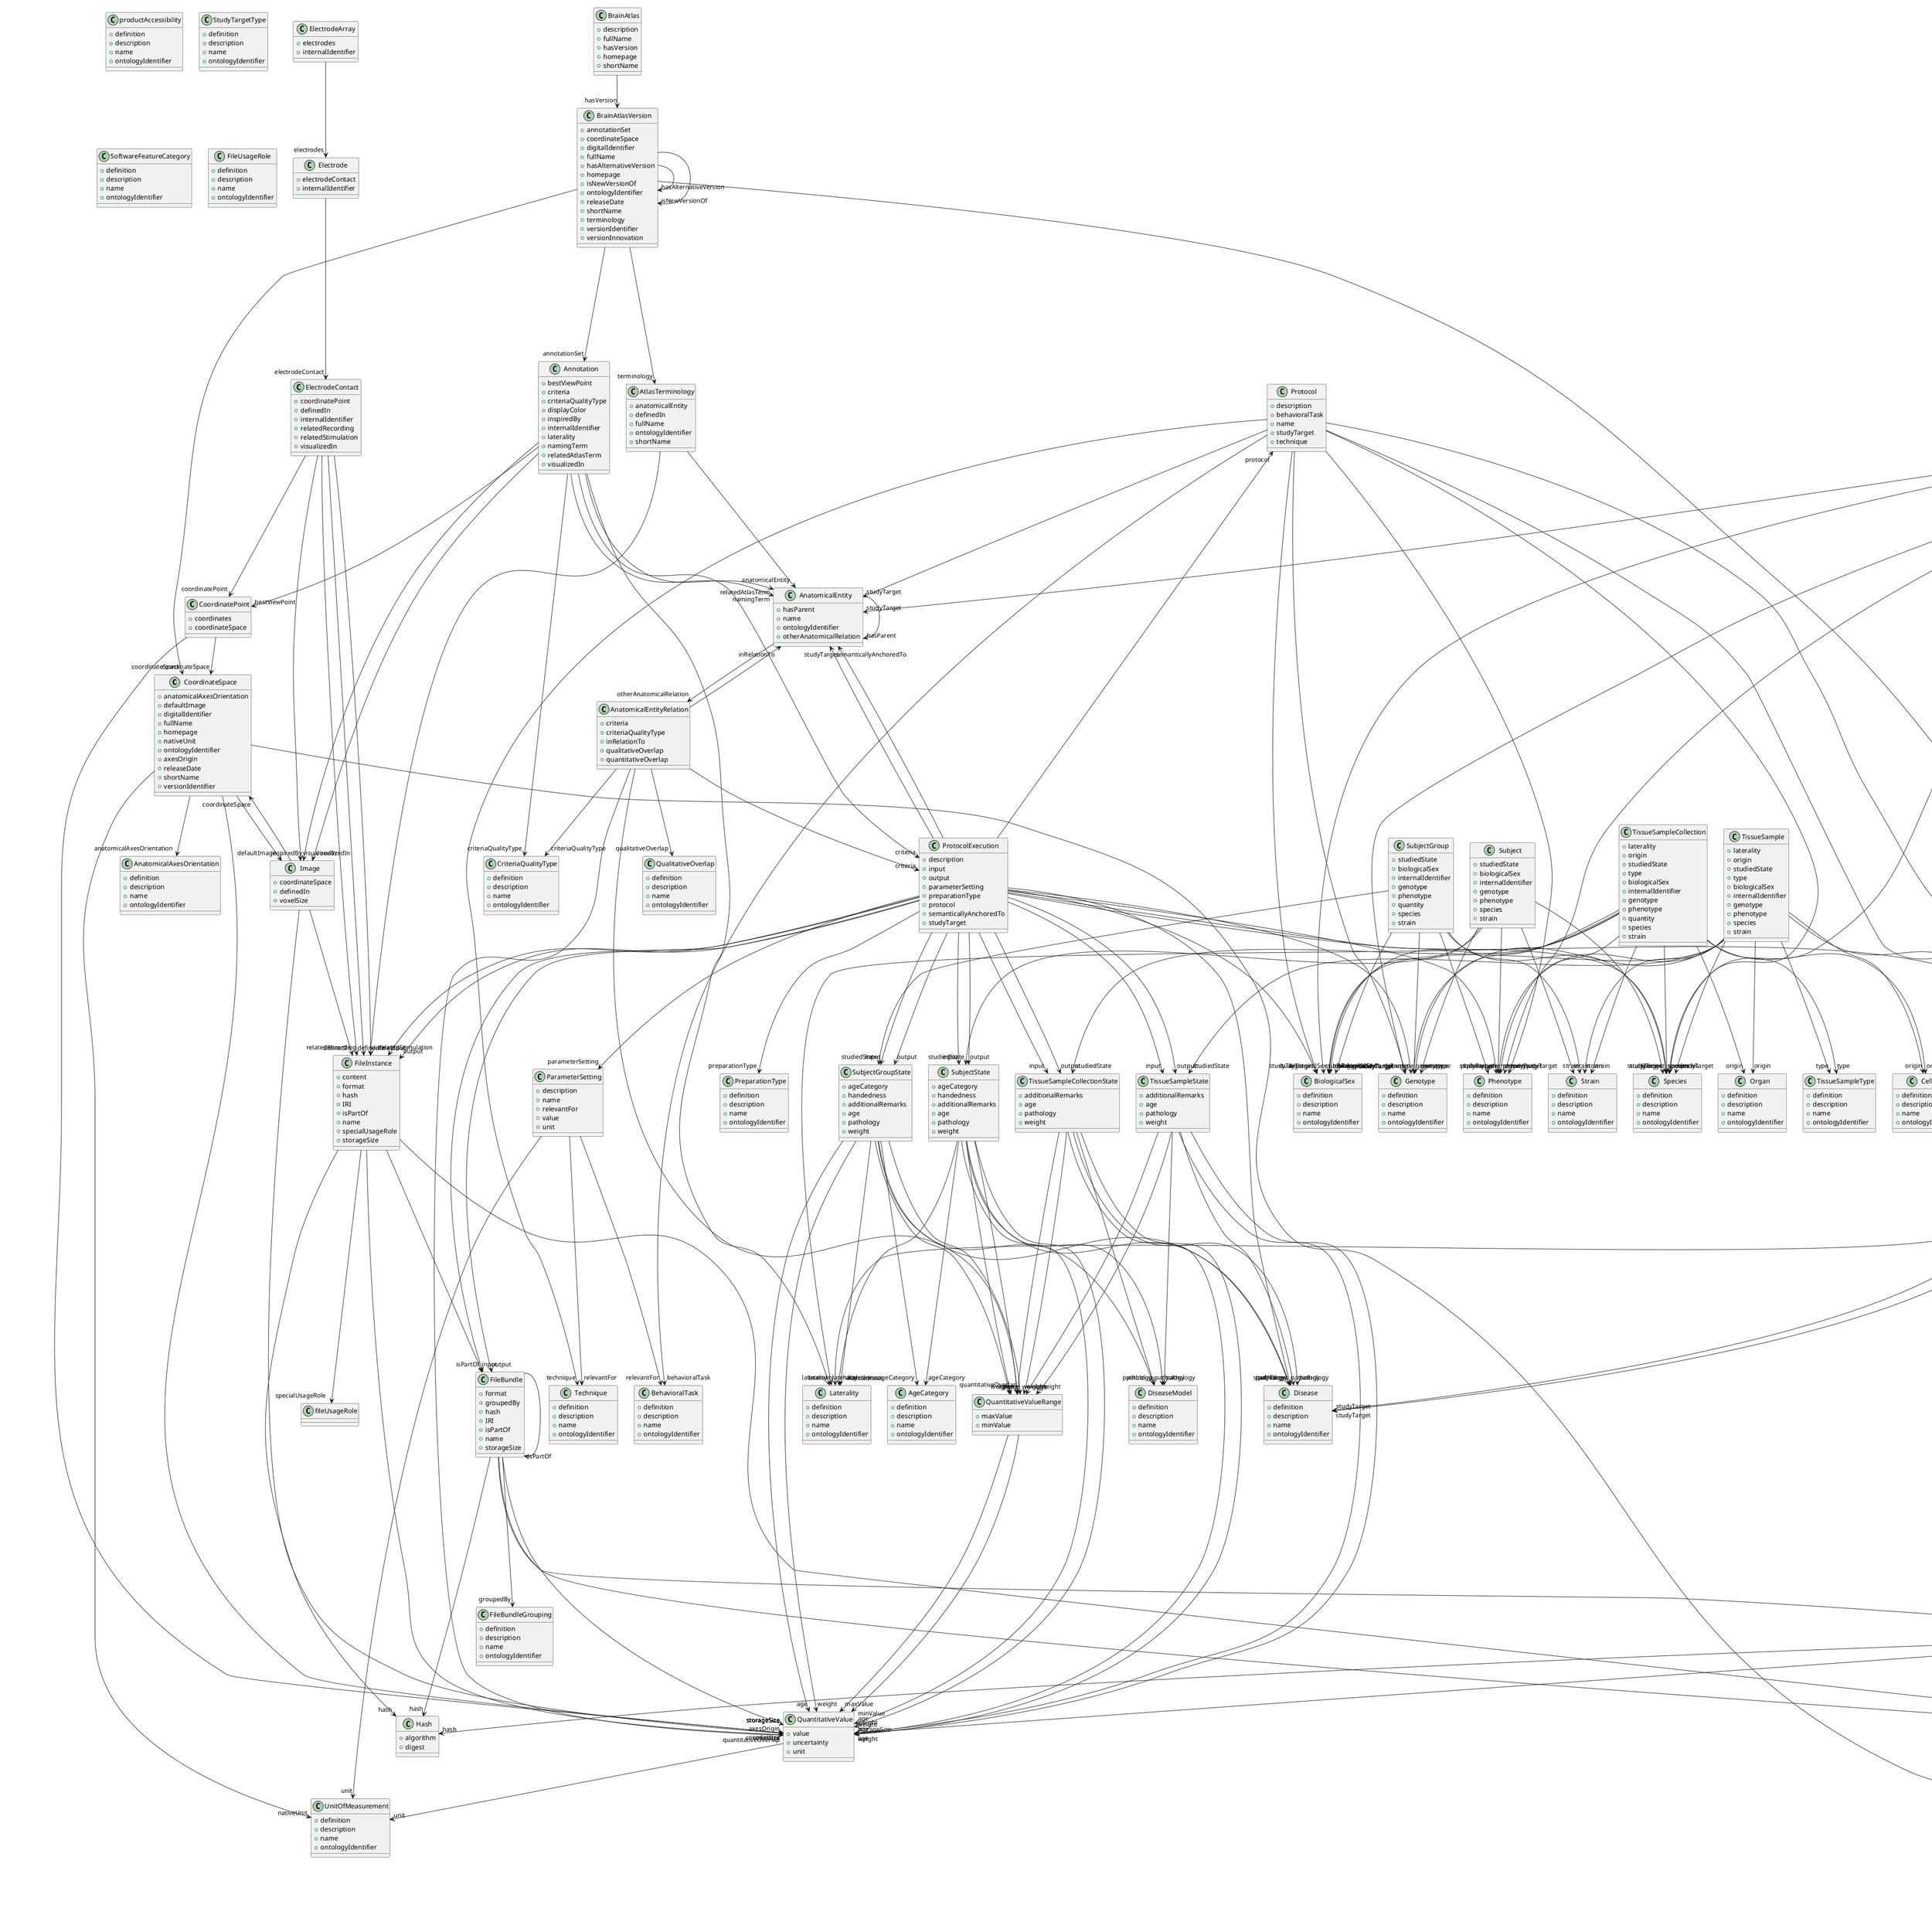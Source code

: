 @startuml

class CoordinateSpace {
+anatomicalAxesOrientation
+defaultImage
+digitalIdentifier
+fullName
+homepage
+nativeUnit
+ontologyIdentifier
+axesOrigin
+releaseDate
+shortName
+versionIdentifier

}
CoordinateSpace -d-> "anatomicalAxesOrientation" AnatomicalAxesOrientation
CoordinateSpace -d-> "defaultImage" Image
CoordinateSpace -d-> "digitalIdentifier" DigitalIdentifier
CoordinateSpace -d-> "nativeUnit" UnitOfMeasurement
CoordinateSpace -d-> "axesOrigin" QuantitativeValue


class CoordinatePoint {
+coordinates
+coordinateSpace

}
CoordinatePoint -d-> "coordinates" QuantitativeValue
CoordinatePoint -d-> "coordinateSpace" CoordinateSpace


class AtlasTerminology {
+anatomicalEntity
+definedIn
+fullName
+ontologyIdentifier
+shortName

}
AtlasTerminology -d-> "anatomicalEntity" AnatomicalEntity
AtlasTerminology -d-> "definedIn" FileInstance


class AnatomicalEntity {
+hasParent
+name
+ontologyIdentifier
+otherAnatomicalRelation

}
AnatomicalEntity -d-> "hasParent" AnatomicalEntity
AnatomicalEntity -d-> "otherAnatomicalRelation" AnatomicalEntityRelation


class ElectrodeArray {
+electrodes
+internalIdentifier

}
ElectrodeArray -d-> "electrodes" Electrode


class ElectrodeContact {
+coordinatePoint
+definedIn
+internalIdentifier
+relatedRecording
+relatedStimulation
+visualizedIn

}
ElectrodeContact -d-> "coordinatePoint" CoordinatePoint
ElectrodeContact -d-> "definedIn" FileInstance
ElectrodeContact -d-> "relatedRecording" FileInstance
ElectrodeContact -d-> "relatedStimulation" FileInstance
ElectrodeContact -d-> "visualizedIn" Image


class Image {
+coordinateSpace
+definedIn
+voxelSize

}
Image -d-> "coordinateSpace" CoordinateSpace
Image -d-> "definedIn" FileInstance
Image -d-> "voxelSize" QuantitativeValue


class Electrode {
+electrodeContact
+internalIdentifier

}
Electrode -d-> "electrodeContact" ElectrodeContact


class Annotation {
+bestViewPoint
+criteria
+criteriaQualityType
+displayColor
+inspiredBy
+internalIdentifier
+laterality
+namingTerm
+relatedAtlasTerm
+visualizedIn

}
Annotation -d-> "bestViewPoint" CoordinatePoint
Annotation -d-> "criteria" ProtocolExecution
Annotation -d-> "criteriaQualityType" CriteriaQualityType
Annotation -d-> "inspiredBy" Image
Annotation -d-> "laterality" Laterality
Annotation -d-> "namingTerm" AnatomicalEntity
Annotation -d-> "relatedAtlasTerm" AnatomicalEntity
Annotation -d-> "visualizedIn" Image


class BrainAtlasVersion {
+annotationSet
+coordinateSpace
+digitalIdentifier
+fullName
+hasAlternativeVersion
+homepage
+isNewVersionOf
+ontologyIdentifier
+releaseDate
+shortName
+terminology
+versionIdentifier
+versionInnovation

}
BrainAtlasVersion -d-> "annotationSet" Annotation
BrainAtlasVersion -d-> "coordinateSpace" CoordinateSpace
BrainAtlasVersion -d-> "digitalIdentifier" DigitalIdentifier
BrainAtlasVersion -d-> "hasAlternativeVersion" BrainAtlasVersion
BrainAtlasVersion -d-> "isNewVersionOf" BrainAtlasVersion
BrainAtlasVersion -d-> "terminology" AtlasTerminology


class BrainAtlas {
+description
+fullName
+hasVersion
+homepage
+shortName

}
BrainAtlas -d-> "hasVersion" BrainAtlasVersion


class AnatomicalEntityRelation {
+criteria
+criteriaQualityType
+inRelationTo
+qualitativeOverlap
+quantitativeOverlap

}
AnatomicalEntityRelation -d-> "criteria" ProtocolExecution
AnatomicalEntityRelation -d-> "criteriaQualityType" CriteriaQualityType
AnatomicalEntityRelation -d-> "inRelationTo" AnatomicalEntity
AnatomicalEntityRelation -d-> "qualitativeOverlap" QualitativeOverlap
AnatomicalEntityRelation -d-> "quantitativeOverlap" QuantitativeValue
AnatomicalEntityRelation -d-> "quantitativeOverlap" QuantitativeValueRange


class EthicsAssessment {
+definition
+description
+name
+ontologyIdentifier

}


class DatasetType {
+definition
+description
+name
+ontologyIdentifier

}


class productAccessibility {
+definition
+description
+name
+ontologyIdentifier

}


class AgeCategory {
+definition
+description
+name
+ontologyIdentifier

}


class Strain {
+definition
+description
+name
+ontologyIdentifier

}


class QualitativeOverlap {
+definition
+description
+name
+ontologyIdentifier

}


class Phenotype {
+definition
+description
+name
+ontologyIdentifier

}


class TissueSampleType {
+definition
+description
+name
+ontologyIdentifier

}


class DiseaseModel {
+definition
+description
+name
+ontologyIdentifier

}


class ContributionType {
+definition
+description
+name
+ontologyIdentifier

}


class Disease {
+definition
+description
+name
+ontologyIdentifier

}


class AnatomicalAxesOrientation {
+definition
+description
+name
+ontologyIdentifier

}


class Species {
+definition
+description
+name
+ontologyIdentifier

}


class Laterality {
+definition
+description
+name
+ontologyIdentifier

}


class OperatingDevice {
+definition
+description
+name
+ontologyIdentifier

}


class ModelScope {
+definition
+description
+name
+ontologyIdentifier

}


class BehavioralTask {
+definition
+description
+name
+ontologyIdentifier

}


class Language {
+definition
+description
+name
+ontologyIdentifier

}


class SoftwareApplicationCategory {
+definition
+description
+name
+ontologyIdentifier

}


class MetaDataModelType {
+definition
+description
+name
+ontologyIdentifier

}


class StudyTargetType {
+definition
+description
+name
+ontologyIdentifier

}


class CriteriaQualityType {
+definition
+description
+name
+ontologyIdentifier

}


class CellType {
+definition
+description
+name
+ontologyIdentifier

}


class SoftwareFeatureCategory {
+definition
+description
+name
+ontologyIdentifier

}


class PreparationType {
+definition
+description
+name
+ontologyIdentifier

}


class Organ {
+definition
+description
+name
+ontologyIdentifier

}


class OperatingSystem {
+definition
+description
+name
+ontologyIdentifier

}


class FileBundleGrouping {
+definition
+description
+name
+ontologyIdentifier

}


class ModelAbstractionLevel {
+definition
+description
+name
+ontologyIdentifier

}


class FileUsageRole {
+definition
+description
+name
+ontologyIdentifier

}


class BiologicalSex {
+definition
+description
+name
+ontologyIdentifier

}


class SoftwareFeature {
+definition
+description
+name
+ontologyIdentifier

}


class Genotype {
+definition
+description
+name
+ontologyIdentifier

}


class ProgrammingLanguage {
+definition
+description
+name
+ontologyIdentifier

}


class Modality {
+definition
+description
+name
+ontologyIdentifier

}


class Technique {
+definition
+description
+name
+ontologyIdentifier

}


class UnitOfMeasurement {
+definition
+description
+name
+ontologyIdentifier

}


class TermSuggestion {
+terminology
+definition
+description
+name
+ontologyIdentifier

}
TermSuggestion -d-> "terminology" Terminology


class QuantitativeValue {
+value
+uncertainty
+unit

}
QuantitativeValue -d-> "unit" UnitOfMeasurement


class QuantitativeValueRange {
+maxValue
+minValue

}
QuantitativeValueRange -d-> "maxValue" QuantitativeValue
QuantitativeValueRange -d-> "minValue" QuantitativeValue


class DigitalIdentifier {
+howToCite
+identifier
+identifierSchema

}
DigitalIdentifier -d-> "identifierSchema" DigitalIdentifierSchema


class DigitalIdentifierSchema {
+type
+IRI
+identifierPattern

}


class Funding {
+acknowledgement
+awardNumber
+awardTitle
+funder

}
Funding -d-> "funder" Organization


class Hash {
+algorithm
+digest

}


class FileInstance {
+content
+format
+hash
+IRI
+isPartOf
+name
+specialUsageRole
+storageSize

}
FileInstance -d-> "format" ContentType
FileInstance -d-> "hash" Hash
FileInstance -d-> "isPartOf" FileBundle
FileInstance -d-> "specialUsageRole" fileUsageRole
FileInstance -d-> "storageSize" QuantitativeValue


class FileRepository {
+format
+hash
+hostedBy
+IRI
+name
+storageSize

}
FileRepository -d-> "format" ContentType
FileRepository -d-> "hash" Hash
FileRepository -d-> "hostedBy" Organization
FileRepository -d-> "storageSize" QuantitativeValue


class ContentType {
+associatedFileExtension
+category
+relatedMediaType
+name
+synonym

}


class License {
+deed
+fullName
+legalCode
+shortName

}


class FileBundle {
+format
+groupedBy
+hash
+IRI
+isPartOf
+name
+storageSize

}
FileBundle -d-> "format" ContentType
FileBundle -d-> "groupedBy" FileBundleGrouping
FileBundle -d-> "hash" Hash
FileBundle -d-> "isPartOf" FileBundle
FileBundle -d-> "isPartOf" FileRepository
FileBundle -d-> "storageSize" QuantitativeValue


class Copyright {
+holder
+year

}
Copyright -d-> "holder" Organization
Copyright -d-> "holder" Person


class SubjectGroup {
+studiedState
+biologicalSex
+internalIdentifier
+genotype
+phenotype
+quantity
+species
+strain

}
SubjectGroup -d-> "studiedState" SubjectGroupState
SubjectGroup -d-> "biologicalSex" BiologicalSex
SubjectGroup -d-> "genotype" Genotype
SubjectGroup -d-> "phenotype" Phenotype
SubjectGroup -d-> "species" Species
SubjectGroup -d-> "strain" Strain


class TissueSampleCollectionState {
+additionalRemarks
+age
+pathology
+weight

}
TissueSampleCollectionState -d-> "age" QuantitativeValue
TissueSampleCollectionState -d-> "age" QuantitativeValueRange
TissueSampleCollectionState -d-> "pathology" Disease
TissueSampleCollectionState -d-> "pathology" DiseaseModel
TissueSampleCollectionState -d-> "weight" QuantitativeValue
TissueSampleCollectionState -d-> "weight" QuantitativeValueRange


class TissueSampleCollection {
+laterality
+origin
+studiedState
+type
+biologicalSex
+internalIdentifier
+genotype
+phenotype
+quantity
+species
+strain

}
TissueSampleCollection -d-> "laterality" Laterality
TissueSampleCollection -d-> "origin" CellType
TissueSampleCollection -d-> "origin" Organ
TissueSampleCollection -d-> "studiedState" TissueSampleCollectionState
TissueSampleCollection -d-> "type" TissueSampleType
TissueSampleCollection -d-> "biologicalSex" BiologicalSex
TissueSampleCollection -d-> "genotype" Genotype
TissueSampleCollection -d-> "phenotype" Phenotype
TissueSampleCollection -d-> "species" Species
TissueSampleCollection -d-> "strain" Strain


class TissueSampleState {
+additionalRemarks
+age
+pathology
+weight

}
TissueSampleState -d-> "age" QuantitativeValue
TissueSampleState -d-> "age" QuantitativeValueRange
TissueSampleState -d-> "pathology" Disease
TissueSampleState -d-> "pathology" DiseaseModel
TissueSampleState -d-> "weight" QuantitativeValue
TissueSampleState -d-> "weight" QuantitativeValueRange


class Protocol {
+description
+behavioralTask
+name
+studyTarget
+technique

}
Protocol -d-> "behavioralTask" BehavioralTask
Protocol -d-> "studyTarget" BiologicalSex
Protocol -d-> "studyTarget" Disease
Protocol -d-> "studyTarget" Genotype
Protocol -d-> "studyTarget" Phenotype
Protocol -d-> "studyTarget" Species
Protocol -d-> "studyTarget" TermSuggestion
Protocol -d-> "studyTarget" AnatomicalEntity
Protocol -d-> "technique" Technique


class SubjectGroupState {
+ageCategory
+handedness
+additionalRemarks
+age
+pathology
+weight

}
SubjectGroupState -d-> "ageCategory" AgeCategory
SubjectGroupState -d-> "handedness" Laterality
SubjectGroupState -d-> "age" QuantitativeValue
SubjectGroupState -d-> "age" QuantitativeValueRange
SubjectGroupState -d-> "pathology" Disease
SubjectGroupState -d-> "pathology" DiseaseModel
SubjectGroupState -d-> "weight" QuantitativeValue
SubjectGroupState -d-> "weight" QuantitativeValueRange


class ParameterSetting {
+description
+name
+relevantFor
+value
+unit

}
ParameterSetting -d-> "relevantFor" BehavioralTask
ParameterSetting -d-> "relevantFor" Technique
ParameterSetting -d-> "unit" UnitOfMeasurement


class Subject {
+studiedState
+biologicalSex
+internalIdentifier
+genotype
+phenotype
+species
+strain

}
Subject -d-> "studiedState" SubjectState
Subject -d-> "biologicalSex" BiologicalSex
Subject -d-> "genotype" Genotype
Subject -d-> "phenotype" Phenotype
Subject -d-> "species" Species
Subject -d-> "strain" Strain


class TissueSample {
+laterality
+origin
+studiedState
+type
+biologicalSex
+internalIdentifier
+genotype
+phenotype
+species
+strain

}
TissueSample -d-> "laterality" Laterality
TissueSample -d-> "origin" CellType
TissueSample -d-> "origin" Organ
TissueSample -d-> "studiedState" TissueSampleState
TissueSample -d-> "type" TissueSampleType
TissueSample -d-> "biologicalSex" BiologicalSex
TissueSample -d-> "genotype" Genotype
TissueSample -d-> "phenotype" Phenotype
TissueSample -d-> "species" Species
TissueSample -d-> "strain" Strain


class SubjectState {
+ageCategory
+handedness
+additionalRemarks
+age
+pathology
+weight

}
SubjectState -d-> "ageCategory" AgeCategory
SubjectState -d-> "handedness" Laterality
SubjectState -d-> "age" QuantitativeValue
SubjectState -d-> "age" QuantitativeValueRange
SubjectState -d-> "pathology" Disease
SubjectState -d-> "pathology" DiseaseModel
SubjectState -d-> "weight" QuantitativeValue
SubjectState -d-> "weight" QuantitativeValueRange


class ProtocolExecution {
+description
+input
+output
+parameterSetting
+preparationType
+protocol
+semanticallyAnchoredTo
+studyTarget

}
ProtocolExecution -d-> "input" FileBundle
ProtocolExecution -d-> "input" FileInstance
ProtocolExecution -d-> "input" SubjectGroupState
ProtocolExecution -d-> "input" SubjectState
ProtocolExecution -d-> "input" TissueSampleCollectionState
ProtocolExecution -d-> "input" TissueSampleState
ProtocolExecution -d-> "output" FileBundle
ProtocolExecution -d-> "output" FileInstance
ProtocolExecution -d-> "output" SubjectGroupState
ProtocolExecution -d-> "output" SubjectState
ProtocolExecution -d-> "output" TissueSampleCollectionState
ProtocolExecution -d-> "output" TissueSampleState
ProtocolExecution -d-> "parameterSetting" ParameterSetting
ProtocolExecution -d-> "preparationType" PreparationType
ProtocolExecution -d-> "protocol" Protocol
ProtocolExecution -d-> "semanticallyAnchoredTo" AnatomicalEntity
ProtocolExecution -d-> "studyTarget" BiologicalSex
ProtocolExecution -d-> "studyTarget" Disease
ProtocolExecution -d-> "studyTarget" Genotype
ProtocolExecution -d-> "studyTarget" Phenotype
ProtocolExecution -d-> "studyTarget" Species
ProtocolExecution -d-> "studyTarget" TermSuggestion
ProtocolExecution -d-> "studyTarget" AnatomicalEntity


class ModelVersion {
+abstractionLevel
+format
+hasAlternativeVersion
+hasSupplementVersion
+inputData
+isNewVersionOf
+outputData
+scope
+studyTarget
+accessibility
+author
+copyright
+custodian
+description
+developer
+digitalIdentifier
+fullDocumentation
+fullName
+funding
+homepage
+keyword
+license
+otherContribution
+relatedPublication
+releaseDate
+repository
+shortName
+versionIdentifier
+versionInnovation

}
ModelVersion -d-> "abstractionLevel" ModelAbstractionLevel
ModelVersion -d-> "format" ContentType
ModelVersion -d-> "hasAlternativeVersion" ModelVersion
ModelVersion -d-> "hasSupplementVersion" ModelVersion
ModelVersion -d-> "inputData" DigitalIdentifier
ModelVersion -d-> "isNewVersionOf" ModelVersion
ModelVersion -d-> "outputData" DigitalIdentifier
ModelVersion -d-> "scope" ModelScope
ModelVersion -d-> "studyTarget" BiologicalSex
ModelVersion -d-> "studyTarget" Disease
ModelVersion -d-> "studyTarget" Genotype
ModelVersion -d-> "studyTarget" Phenotype
ModelVersion -d-> "studyTarget" Species
ModelVersion -d-> "studyTarget" TermSuggestion
ModelVersion -d-> "studyTarget" AnatomicalEntity
ModelVersion -d-> "accessibility" ProductAccessibility
ModelVersion -d-> "author" Organization
ModelVersion -d-> "author" Person
ModelVersion -d-> "copyright" Copyright
ModelVersion -d-> "custodian" Organization
ModelVersion -d-> "custodian" Person
ModelVersion -d-> "developer" Organization
ModelVersion -d-> "developer" Person
ModelVersion -d-> "digitalIdentifier" DigitalIdentifier
ModelVersion -d-> "fullDocumentation" DigitalIdentifier
ModelVersion -d-> "funding" Funding
ModelVersion -d-> "license" License
ModelVersion -d-> "otherContribution" Contribution
ModelVersion -d-> "relatedPublication" DigitalIdentifier
ModelVersion -d-> "repository" FileRepository


class Software {
+hasVersion
+description
+digitalIdentifier
+fullName
+homepage
+shortName

}
Software -d-> "hasVersion" SoftwareVersion
Software -d-> "digitalIdentifier" DigitalIdentifier


class DatasetVersion {
+ethicsAssessment
+hasAlternativeVersion
+hasSupplementVersion
+isNewVersionOf
+modality
+type
+accessibility
+author
+copyright
+custodian
+description
+developer
+digitalIdentifier
+fullDocumentation
+fullName
+funding
+homepage
+keyword
+license
+otherContribution
+relatedPublication
+releaseDate
+repository
+shortName
+versionIdentifier
+versionInnovation

}
DatasetVersion -d-> "ethicsAssessment" EthicsAssessment
DatasetVersion -d-> "hasAlternativeVersion" DatasetVersion
DatasetVersion -d-> "hasSupplementVersion" DatasetVersion
DatasetVersion -d-> "isNewVersionOf" DatasetVersion
DatasetVersion -d-> "modality" Modality
DatasetVersion -d-> "type" DatasetType
DatasetVersion -d-> "accessibility" ProductAccessibility
DatasetVersion -d-> "author" Organization
DatasetVersion -d-> "author" Person
DatasetVersion -d-> "copyright" Copyright
DatasetVersion -d-> "custodian" Organization
DatasetVersion -d-> "custodian" Person
DatasetVersion -d-> "developer" Organization
DatasetVersion -d-> "developer" Person
DatasetVersion -d-> "digitalIdentifier" DigitalIdentifier
DatasetVersion -d-> "fullDocumentation" DigitalIdentifier
DatasetVersion -d-> "funding" Funding
DatasetVersion -d-> "license" License
DatasetVersion -d-> "otherContribution" Contribution
DatasetVersion -d-> "relatedPublication" DigitalIdentifier
DatasetVersion -d-> "repository" FileRepository


class Project {
+description
+fullName
+hasResearchProducts
+homepage
+projectLeader
+shortName

}
Project -d-> "hasResearchProducts" Dataset
Project -d-> "hasResearchProducts" DatasetVersion
Project -d-> "hasResearchProducts" MetaDataModel
Project -d-> "hasResearchProducts" MetaDataModelVersion
Project -d-> "hasResearchProducts" Model
Project -d-> "hasResearchProducts" ModelVersion
Project -d-> "hasResearchProducts" Software
Project -d-> "hasResearchProducts" SoftwareVersion
Project -d-> "projectLeader" Organization
Project -d-> "projectLeader" Person


class SoftwareVersion {
+applicationCategory
+device
+hasAlternativeVersion
+hasFeature
+hasRequirement
+hasSupplementVersion
+inputFormat
+isNewVersionOf
+language
+operatingSystem
+outputFormat
+programmingLanguage
+accessibility
+author
+copyright
+custodian
+description
+developer
+digitalIdentifier
+fullDocumentation
+fullName
+funding
+homepage
+keyword
+license
+otherContribution
+relatedPublication
+releaseDate
+repository
+shortName
+versionIdentifier
+versionInnovation

}
SoftwareVersion -d-> "applicationCategory" SoftwareApplicationCategory
SoftwareVersion -d-> "device" OperatingDevice
SoftwareVersion -d-> "hasAlternativeVersion" SoftwareVersion
SoftwareVersion -d-> "hasFeature" SoftwareFeature
SoftwareVersion -d-> "hasSupplementVersion" SoftwareVersion
SoftwareVersion -d-> "inputFormat" ContentType
SoftwareVersion -d-> "isNewVersionOf" SoftwareVersion
SoftwareVersion -d-> "language" Language
SoftwareVersion -d-> "operatingSystem" OperatingSystem
SoftwareVersion -d-> "outputFormat" ContentType
SoftwareVersion -d-> "programmingLanguage" ProgrammingLanguage
SoftwareVersion -d-> "accessibility" ProductAccessibility
SoftwareVersion -d-> "author" Organization
SoftwareVersion -d-> "author" Person
SoftwareVersion -d-> "copyright" Copyright
SoftwareVersion -d-> "custodian" Organization
SoftwareVersion -d-> "custodian" Person
SoftwareVersion -d-> "developer" Organization
SoftwareVersion -d-> "developer" Person
SoftwareVersion -d-> "digitalIdentifier" DigitalIdentifier
SoftwareVersion -d-> "fullDocumentation" DigitalIdentifier
SoftwareVersion -d-> "funding" Funding
SoftwareVersion -d-> "license" License
SoftwareVersion -d-> "otherContribution" Contribution
SoftwareVersion -d-> "relatedPublication" DigitalIdentifier
SoftwareVersion -d-> "repository" FileRepository


class Model {
+hasVersion
+description
+digitalIdentifier
+fullName
+homepage
+shortName

}
Model -d-> "hasVersion" ModelVersion
Model -d-> "digitalIdentifier" DigitalIdentifier


class MetaDataModel {
+hasVersion
+description
+digitalIdentifier
+fullName
+homepage
+shortName

}
MetaDataModel -d-> "hasVersion" MetaDataModelVersion
MetaDataModel -d-> "digitalIdentifier" DigitalIdentifier


class Dataset {
+hasVersion
+description
+digitalIdentifier
+fullName
+homepage
+shortName

}
Dataset -d-> "hasVersion" DatasetVersion
Dataset -d-> "digitalIdentifier" DigitalIdentifier


class MetaDataModelVersion {
+hasAlternativeVersion
+hasSupplementVersion
+isNewVersionOf
+serializationFormat
+specificationFormat
+type
+accessibility
+author
+copyright
+custodian
+description
+developer
+digitalIdentifier
+fullDocumentation
+fullName
+funding
+homepage
+keyword
+license
+otherContribution
+relatedPublication
+releaseDate
+repository
+shortName
+versionIdentifier
+versionInnovation

}
MetaDataModelVersion -d-> "hasAlternativeVersion" DatasetVersion
MetaDataModelVersion -d-> "hasSupplementVersion" DatasetVersion
MetaDataModelVersion -d-> "isNewVersionOf" MetaDataModelVersion
MetaDataModelVersion -d-> "serializationFormat" ContentType
MetaDataModelVersion -d-> "specificationFormat" ContentType
MetaDataModelVersion -d-> "type" MetaDataModelType
MetaDataModelVersion -d-> "accessibility" ProductAccessibility
MetaDataModelVersion -d-> "author" Organization
MetaDataModelVersion -d-> "author" Person
MetaDataModelVersion -d-> "copyright" Copyright
MetaDataModelVersion -d-> "custodian" Organization
MetaDataModelVersion -d-> "custodian" Person
MetaDataModelVersion -d-> "developer" Organization
MetaDataModelVersion -d-> "developer" Person
MetaDataModelVersion -d-> "digitalIdentifier" DigitalIdentifier
MetaDataModelVersion -d-> "fullDocumentation" DigitalIdentifier
MetaDataModelVersion -d-> "funding" Funding
MetaDataModelVersion -d-> "license" License
MetaDataModelVersion -d-> "otherContribution" Contribution
MetaDataModelVersion -d-> "relatedPublication" DigitalIdentifier
MetaDataModelVersion -d-> "repository" FileRepository


class Organization {
+digitalIdentifier
+fullName
+hasParent
+homepage
+shortName

}
Organization -d-> "digitalIdentifier" DigitalIdentifier
Organization -d-> "hasParent" Organization


class Contribution {
+contributionType
+contributor

}
Contribution -d-> "contributionType" ContributionType
Contribution -d-> "contributor" Organization
Contribution -d-> "contributor" Person


class Person {
+digitalIdentifier
+email
+familyName
+givenName

}
Person -d-> "digitalIdentifier" DigitalIdentifier


@enduml